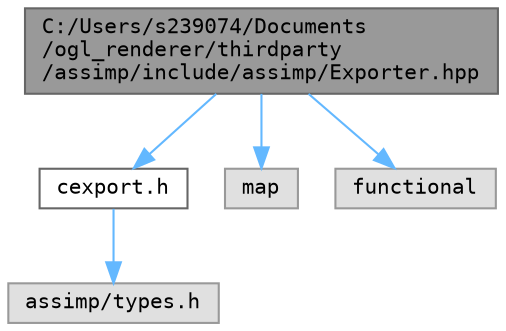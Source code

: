 digraph "C:/Users/s239074/Documents/ogl_renderer/thirdparty/assimp/include/assimp/Exporter.hpp"
{
 // LATEX_PDF_SIZE
  bgcolor="transparent";
  edge [fontname=Terminal,fontsize=10,labelfontname=Helvetica,labelfontsize=10];
  node [fontname=Terminal,fontsize=10,shape=box,height=0.2,width=0.4];
  Node1 [label="C:/Users/s239074/Documents\l/ogl_renderer/thirdparty\l/assimp/include/assimp/Exporter.hpp",height=0.2,width=0.4,color="gray40", fillcolor="grey60", style="filled", fontcolor="black",tooltip="Defines the CPP-API for the Assimp export interface."];
  Node1 -> Node2 [color="steelblue1",style="solid"];
  Node2 [label="cexport.h",height=0.2,width=0.4,color="grey40", fillcolor="white", style="filled",URL="$include_2assimp_2cexport_8h.html",tooltip="Defines the C-API for the Assimp export interface."];
  Node2 -> Node3 [color="steelblue1",style="solid"];
  Node3 [label="assimp/types.h",height=0.2,width=0.4,color="grey60", fillcolor="#E0E0E0", style="filled",tooltip=" "];
  Node1 -> Node4 [color="steelblue1",style="solid"];
  Node4 [label="map",height=0.2,width=0.4,color="grey60", fillcolor="#E0E0E0", style="filled",tooltip=" "];
  Node1 -> Node5 [color="steelblue1",style="solid"];
  Node5 [label="functional",height=0.2,width=0.4,color="grey60", fillcolor="#E0E0E0", style="filled",tooltip=" "];
}
